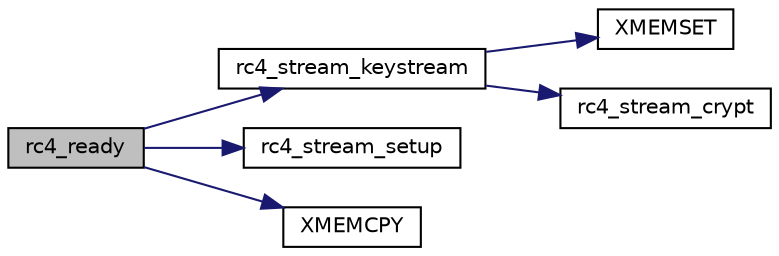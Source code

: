 digraph "rc4_ready"
{
 // LATEX_PDF_SIZE
  edge [fontname="Helvetica",fontsize="10",labelfontname="Helvetica",labelfontsize="10"];
  node [fontname="Helvetica",fontsize="10",shape=record];
  rankdir="LR";
  Node33 [label="rc4_ready",height=0.2,width=0.4,color="black", fillcolor="grey75", style="filled", fontcolor="black",tooltip="Make the PRNG ready to read from."];
  Node33 -> Node34 [color="midnightblue",fontsize="10",style="solid"];
  Node34 [label="rc4_stream_keystream",height=0.2,width=0.4,color="black", fillcolor="white", style="filled",URL="$rc4__stream_8c.html#a51958ea4c995703c6f9596af8507c136",tooltip="Generate a stream of random bytes via RC4."];
  Node34 -> Node35 [color="midnightblue",fontsize="10",style="solid"];
  Node35 [label="XMEMSET",height=0.2,width=0.4,color="black", fillcolor="white", style="filled",URL="$tomcrypt__cfg_8h.html#aa3c34a6f6c61de7da9258b5a30e32c2f",tooltip=" "];
  Node34 -> Node36 [color="midnightblue",fontsize="10",style="solid"];
  Node36 [label="rc4_stream_crypt",height=0.2,width=0.4,color="black", fillcolor="white", style="filled",URL="$rc4__stream_8c.html#a0a9515051ae76dc9e68c8eb2c31537d7",tooltip="Encrypt (or decrypt) bytes of ciphertext (or plaintext) with RC4."];
  Node33 -> Node37 [color="midnightblue",fontsize="10",style="solid"];
  Node37 [label="rc4_stream_setup",height=0.2,width=0.4,color="black", fillcolor="white", style="filled",URL="$rc4__stream_8c.html#a4f9ba9106b0ee28cffced552636662a2",tooltip="Initialize an RC4 context (only the key)"];
  Node33 -> Node38 [color="midnightblue",fontsize="10",style="solid"];
  Node38 [label="XMEMCPY",height=0.2,width=0.4,color="black", fillcolor="white", style="filled",URL="$tomcrypt__cfg_8h.html#a7691dd48d60d5fc6daf2fa7ec4c55e12",tooltip=" "];
}
